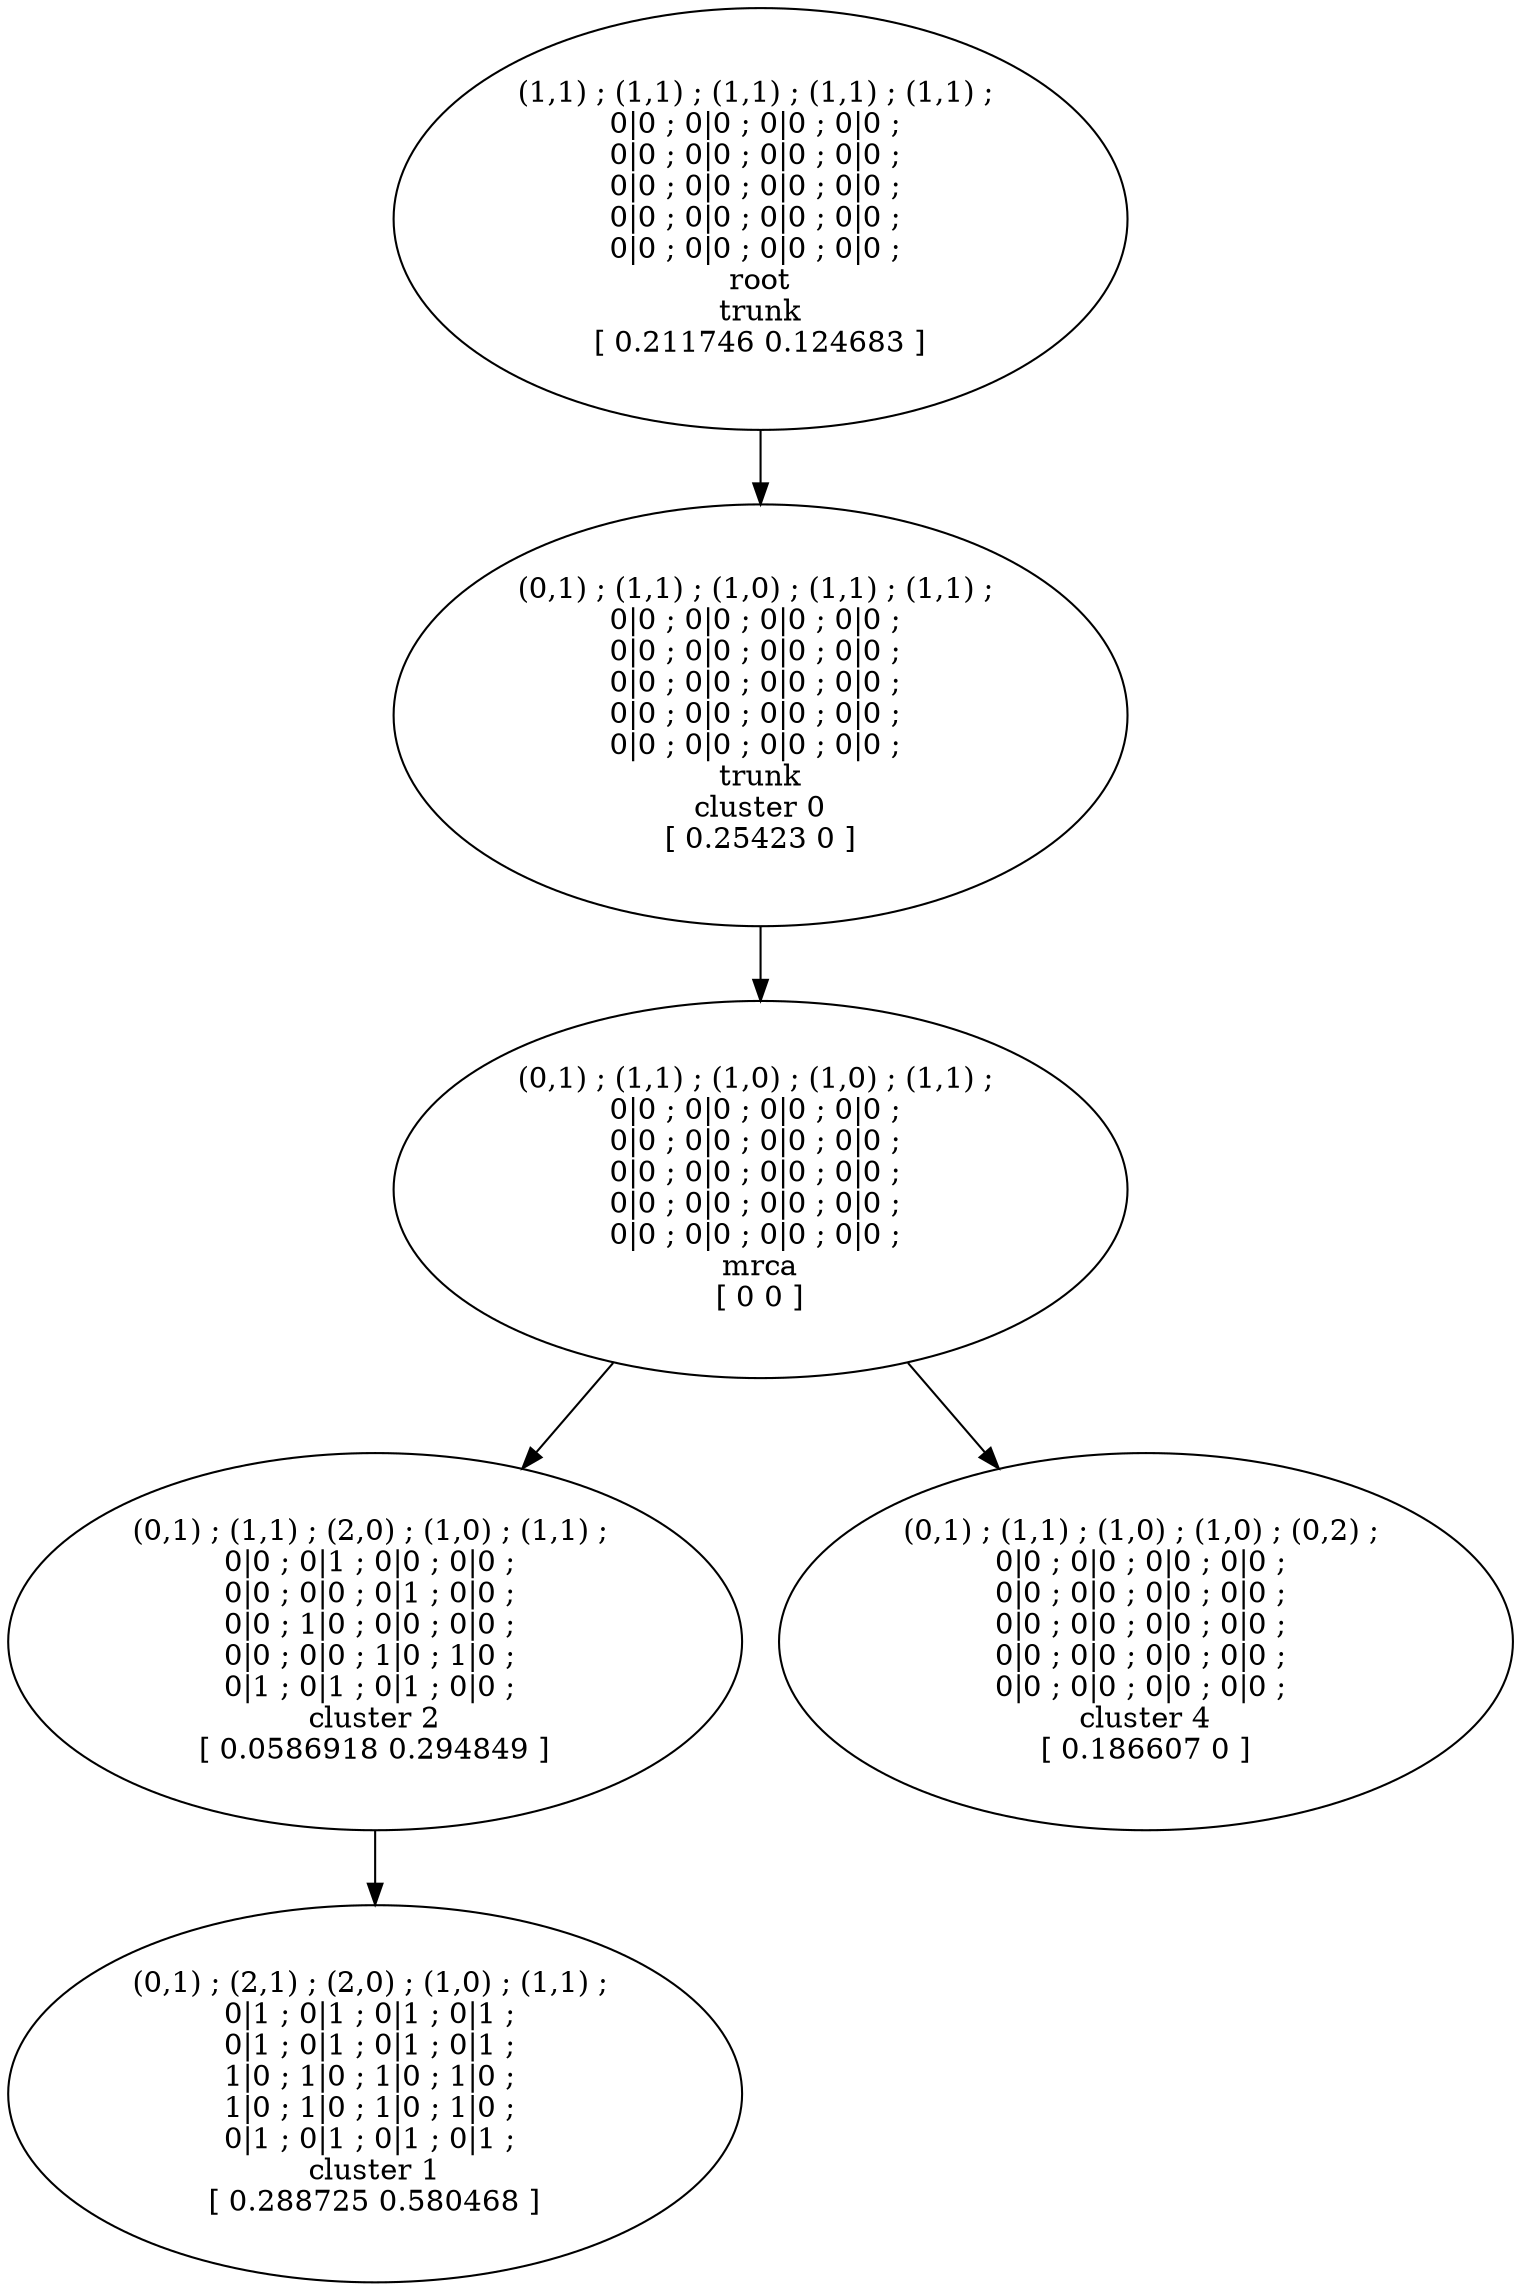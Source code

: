 digraph T {
	7 [label="(1,1) ; (1,1) ; (1,1) ; (1,1) ; (1,1) ; \n0|0 ; 0|0 ; 0|0 ; 0|0 ; \n0|0 ; 0|0 ; 0|0 ; 0|0 ; \n0|0 ; 0|0 ; 0|0 ; 0|0 ; \n0|0 ; 0|0 ; 0|0 ; 0|0 ; \n0|0 ; 0|0 ; 0|0 ; 0|0 ; \nroot\ntrunk\n[ 0.211746 0.124683 ]"]
	5 [label="(0,1) ; (2,1) ; (2,0) ; (1,0) ; (1,1) ; \n0|1 ; 0|1 ; 0|1 ; 0|1 ; \n0|1 ; 0|1 ; 0|1 ; 0|1 ; \n1|0 ; 1|0 ; 1|0 ; 1|0 ; \n1|0 ; 1|0 ; 1|0 ; 1|0 ; \n0|1 ; 0|1 ; 0|1 ; 0|1 ; \ncluster 1\n[ 0.288725 0.580468 ]"]
	4 [label="(0,1) ; (1,1) ; (2,0) ; (1,0) ; (1,1) ; \n0|0 ; 0|1 ; 0|0 ; 0|0 ; \n0|0 ; 0|0 ; 0|1 ; 0|0 ; \n0|0 ; 1|0 ; 0|0 ; 0|0 ; \n0|0 ; 0|0 ; 1|0 ; 1|0 ; \n0|1 ; 0|1 ; 0|1 ; 0|0 ; \ncluster 2\n[ 0.0586918 0.294849 ]"]
	2 [label="(0,1) ; (1,1) ; (1,0) ; (1,1) ; (1,1) ; \n0|0 ; 0|0 ; 0|0 ; 0|0 ; \n0|0 ; 0|0 ; 0|0 ; 0|0 ; \n0|0 ; 0|0 ; 0|0 ; 0|0 ; \n0|0 ; 0|0 ; 0|0 ; 0|0 ; \n0|0 ; 0|0 ; 0|0 ; 0|0 ; \ntrunk\ncluster 0\n[ 0.25423 0 ]"]
	1 [label="(0,1) ; (1,1) ; (1,0) ; (1,0) ; (1,1) ; \n0|0 ; 0|0 ; 0|0 ; 0|0 ; \n0|0 ; 0|0 ; 0|0 ; 0|0 ; \n0|0 ; 0|0 ; 0|0 ; 0|0 ; \n0|0 ; 0|0 ; 0|0 ; 0|0 ; \n0|0 ; 0|0 ; 0|0 ; 0|0 ; \nmrca\n[ 0 0 ]"]
	0 [label="(0,1) ; (1,1) ; (1,0) ; (1,0) ; (0,2) ; \n0|0 ; 0|0 ; 0|0 ; 0|0 ; \n0|0 ; 0|0 ; 0|0 ; 0|0 ; \n0|0 ; 0|0 ; 0|0 ; 0|0 ; \n0|0 ; 0|0 ; 0|0 ; 0|0 ; \n0|0 ; 0|0 ; 0|0 ; 0|0 ; \ncluster 4\n[ 0.186607 0 ]"]
7 -> 2
4 -> 5
2 -> 1
1 -> 0
1 -> 4
}
